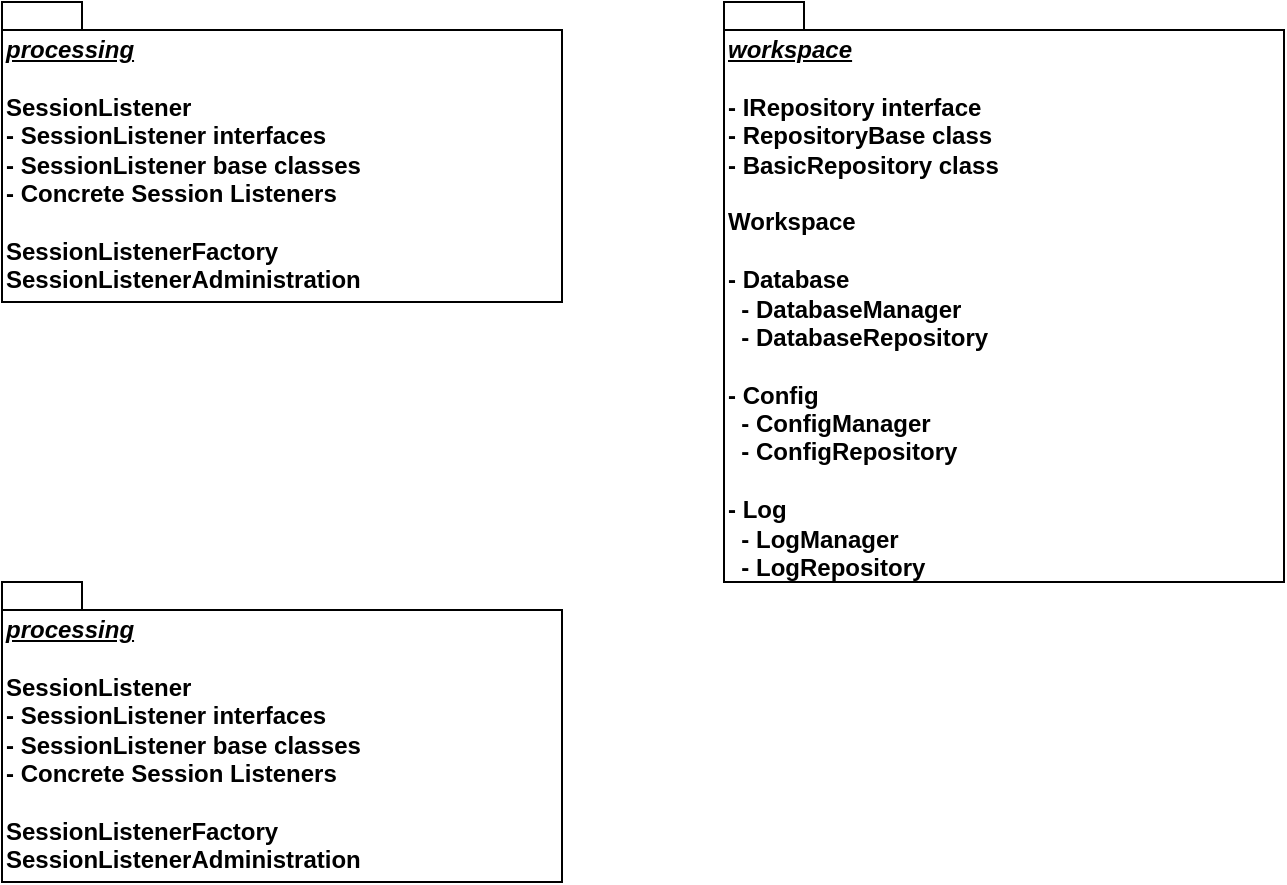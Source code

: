 <mxfile version="14.6.13" type="device"><diagram id="J8oV00A_LZZzzxUfAhDf" name="Seite-1"><mxGraphModel dx="595" dy="822" grid="1" gridSize="10" guides="1" tooltips="1" connect="1" arrows="1" fold="1" page="1" pageScale="1" pageWidth="827" pageHeight="1169" math="0" shadow="0"><root><mxCell id="0"/><mxCell id="1" parent="0"/><mxCell id="2rhyh7F5Id8UuAjVjoPL-3" value="&lt;i&gt;&lt;u&gt;processing&lt;/u&gt;&lt;/i&gt;&lt;br&gt;&lt;br&gt;SessionListener&lt;br&gt;- SessionListener interfaces&lt;br&gt;- SessionListener base classes&lt;br&gt;- Concrete Session Listeners&lt;br&gt;&lt;br&gt;SessionListenerFactory&lt;br&gt;SessionListenerAdministration" style="shape=folder;fontStyle=1;spacingTop=10;tabWidth=40;tabHeight=14;tabPosition=left;html=1;align=left;verticalAlign=top;" vertex="1" parent="1"><mxGeometry x="880" y="40" width="280" height="150" as="geometry"/></mxCell><mxCell id="2rhyh7F5Id8UuAjVjoPL-5" value="&lt;i&gt;&lt;u&gt;workspace&lt;/u&gt;&lt;/i&gt;&lt;br&gt;&lt;br&gt;- IRepository interface&lt;br&gt;- RepositoryBase class&lt;br&gt;- BasicRepository class&lt;br&gt;&lt;br&gt;Workspace&lt;br&gt;&lt;br&gt;- Database&lt;br&gt;&amp;nbsp; - DatabaseManager&lt;br&gt;&amp;nbsp; - DatabaseRepository&lt;br&gt;&lt;br&gt;- Config&lt;br&gt;&amp;nbsp; - ConfigManager&lt;br&gt;&amp;nbsp; - ConfigRepository&lt;br&gt;&lt;br&gt;- Log&lt;br&gt;&amp;nbsp; - LogManager&lt;br&gt;&amp;nbsp; - LogRepository" style="shape=folder;fontStyle=1;spacingTop=10;tabWidth=40;tabHeight=14;tabPosition=left;html=1;align=left;verticalAlign=top;" vertex="1" parent="1"><mxGeometry x="1241" y="40" width="280" height="290" as="geometry"/></mxCell><mxCell id="2rhyh7F5Id8UuAjVjoPL-6" value="&lt;i&gt;&lt;u&gt;processing&lt;/u&gt;&lt;/i&gt;&lt;br&gt;&lt;br&gt;SessionListener&lt;br&gt;- SessionListener interfaces&lt;br&gt;- SessionListener base classes&lt;br&gt;- Concrete Session Listeners&lt;br&gt;&lt;br&gt;SessionListenerFactory&lt;br&gt;SessionListenerAdministration" style="shape=folder;fontStyle=1;spacingTop=10;tabWidth=40;tabHeight=14;tabPosition=left;html=1;align=left;verticalAlign=top;" vertex="1" parent="1"><mxGeometry x="880" y="330" width="280" height="150" as="geometry"/></mxCell></root></mxGraphModel></diagram></mxfile>